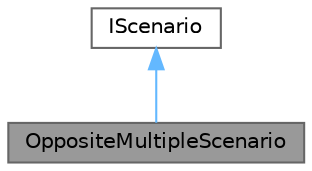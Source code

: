 digraph "OppositeMultipleScenario"
{
 // LATEX_PDF_SIZE
  bgcolor="transparent";
  edge [fontname=Helvetica,fontsize=10,labelfontname=Helvetica,labelfontsize=10];
  node [fontname=Helvetica,fontsize=10,shape=box,height=0.2,width=0.4];
  Node1 [id="Node000001",label="OppositeMultipleScenario",height=0.2,width=0.4,color="gray40", fillcolor="grey60", style="filled", fontcolor="black",tooltip="Scenario where 10 agents go into opposite directions - 5 vs 5."];
  Node2 -> Node1 [id="edge1_Node000001_Node000002",dir="back",color="steelblue1",style="solid",tooltip=" "];
  Node2 [id="Node000002",label="IScenario",height=0.2,width=0.4,color="gray40", fillcolor="white", style="filled",URL="$interface_i_scenario.html",tooltip="Defines interface for scenarios."];
}
